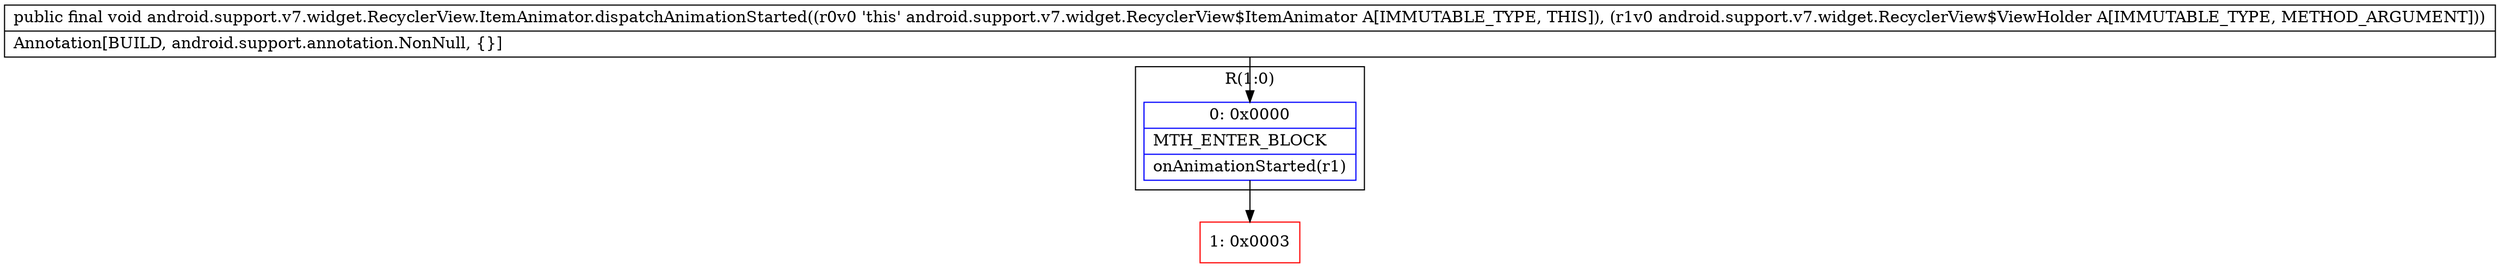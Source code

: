 digraph "CFG forandroid.support.v7.widget.RecyclerView.ItemAnimator.dispatchAnimationStarted(Landroid\/support\/v7\/widget\/RecyclerView$ViewHolder;)V" {
subgraph cluster_Region_1333572685 {
label = "R(1:0)";
node [shape=record,color=blue];
Node_0 [shape=record,label="{0\:\ 0x0000|MTH_ENTER_BLOCK\l|onAnimationStarted(r1)\l}"];
}
Node_1 [shape=record,color=red,label="{1\:\ 0x0003}"];
MethodNode[shape=record,label="{public final void android.support.v7.widget.RecyclerView.ItemAnimator.dispatchAnimationStarted((r0v0 'this' android.support.v7.widget.RecyclerView$ItemAnimator A[IMMUTABLE_TYPE, THIS]), (r1v0 android.support.v7.widget.RecyclerView$ViewHolder A[IMMUTABLE_TYPE, METHOD_ARGUMENT]))  | Annotation[BUILD, android.support.annotation.NonNull, \{\}]\l}"];
MethodNode -> Node_0;
Node_0 -> Node_1;
}

